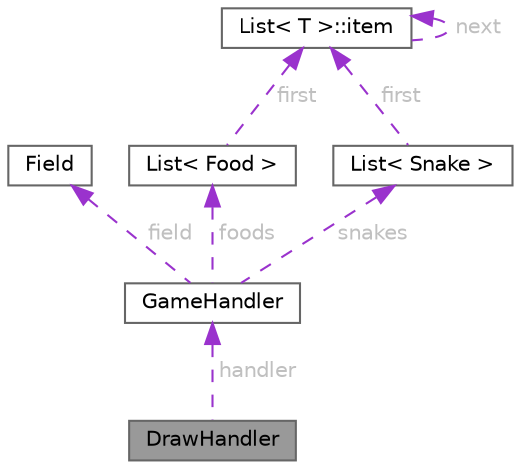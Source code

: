 digraph "DrawHandler"
{
 // LATEX_PDF_SIZE
  bgcolor="transparent";
  edge [fontname=Helvetica,fontsize=10,labelfontname=Helvetica,labelfontsize=10];
  node [fontname=Helvetica,fontsize=10,shape=box,height=0.2,width=0.4];
  Node1 [id="Node000001",label="DrawHandler",height=0.2,width=0.4,color="gray40", fillcolor="grey60", style="filled", fontcolor="black",tooltip="Класс, представляющий обработчик отрисовки."];
  Node2 -> Node1 [id="edge1_Node000001_Node000002",dir="back",color="darkorchid3",style="dashed",tooltip=" ",label=" handler",fontcolor="grey" ];
  Node2 [id="Node000002",label="GameHandler",height=0.2,width=0.4,color="gray40", fillcolor="white", style="filled",URL="$class_game_handler.html",tooltip="GameHandler класс реализует основную логику игры"];
  Node3 -> Node2 [id="edge2_Node000002_Node000003",dir="back",color="darkorchid3",style="dashed",tooltip=" ",label=" field",fontcolor="grey" ];
  Node3 [id="Node000003",label="Field",height=0.2,width=0.4,color="gray40", fillcolor="white", style="filled",URL="$class_field.html",tooltip="Класс, представляющий игровое поле."];
  Node4 -> Node2 [id="edge3_Node000002_Node000004",dir="back",color="darkorchid3",style="dashed",tooltip=" ",label=" foods",fontcolor="grey" ];
  Node4 [id="Node000004",label="List\< Food \>",height=0.2,width=0.4,color="gray40", fillcolor="white", style="filled",URL="$class_list.html",tooltip=" "];
  Node5 -> Node4 [id="edge4_Node000004_Node000005",dir="back",color="darkorchid3",style="dashed",tooltip=" ",label=" first",fontcolor="grey" ];
  Node5 [id="Node000005",label="List\< T \>::item",height=0.2,width=0.4,color="gray40", fillcolor="white", style="filled",URL="$struct_list_1_1item.html",tooltip=" "];
  Node5 -> Node5 [id="edge5_Node000005_Node000005",dir="back",color="darkorchid3",style="dashed",tooltip=" ",label=" next",fontcolor="grey" ];
  Node6 -> Node2 [id="edge6_Node000002_Node000006",dir="back",color="darkorchid3",style="dashed",tooltip=" ",label=" snakes",fontcolor="grey" ];
  Node6 [id="Node000006",label="List\< Snake \>",height=0.2,width=0.4,color="gray40", fillcolor="white", style="filled",URL="$class_list.html",tooltip=" "];
  Node5 -> Node6 [id="edge7_Node000006_Node000005",dir="back",color="darkorchid3",style="dashed",tooltip=" ",label=" first",fontcolor="grey" ];
}
